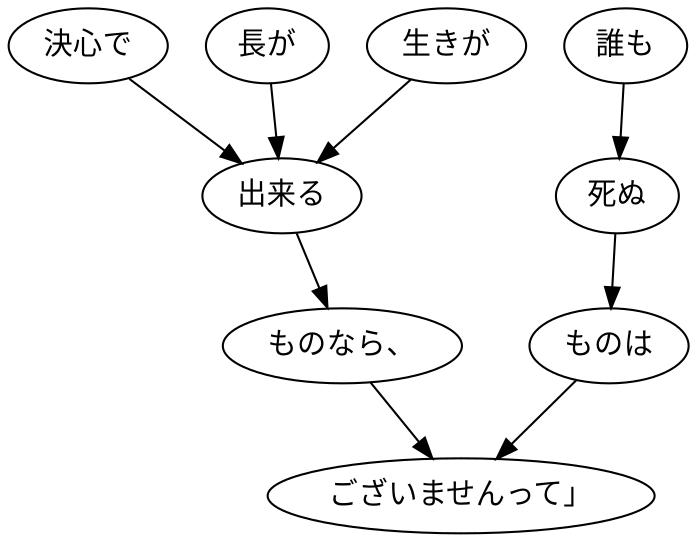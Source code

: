 digraph graph6758 {
	node0 [label="決心で"];
	node1 [label="長が"];
	node2 [label="生きが"];
	node3 [label="出来る"];
	node4 [label="ものなら、"];
	node5 [label="誰も"];
	node6 [label="死ぬ"];
	node7 [label="ものは"];
	node8 [label="ございませんって」"];
	node0 -> node3;
	node1 -> node3;
	node2 -> node3;
	node3 -> node4;
	node4 -> node8;
	node5 -> node6;
	node6 -> node7;
	node7 -> node8;
}
